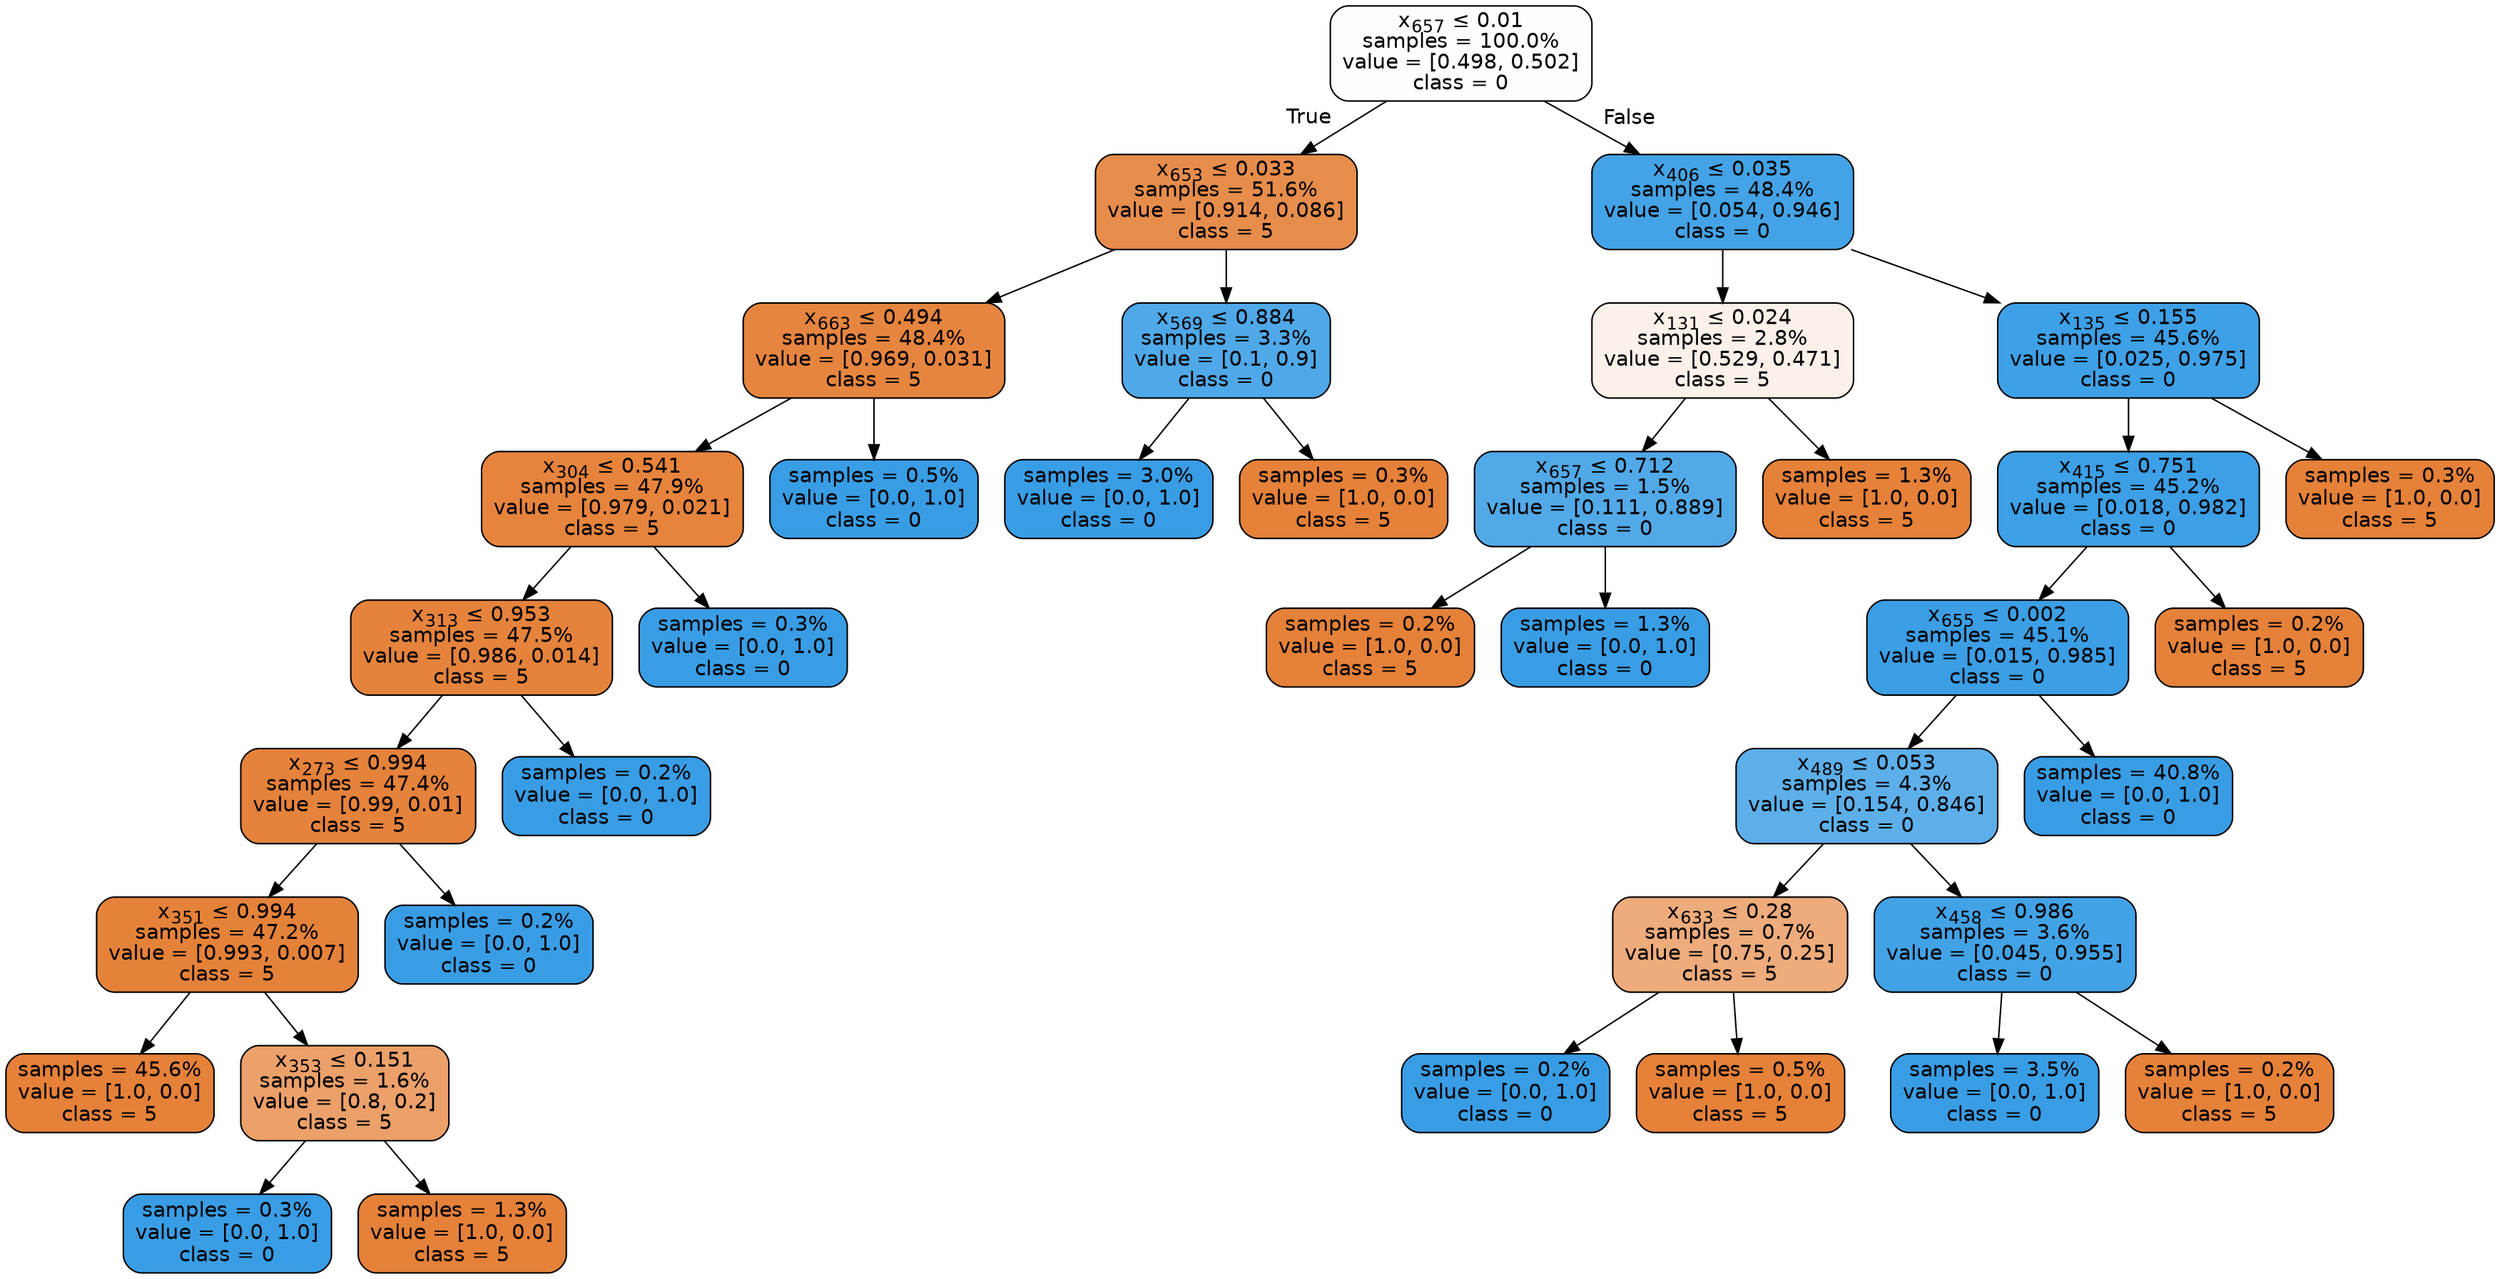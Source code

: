 digraph Tree {
node [shape=box, style="filled, rounded", color="black", fontname="helvetica"] ;
edge [fontname="helvetica"] ;
0 [label=<x<SUB>657</SUB> &le; 0.01<br/>samples = 100.0%<br/>value = [0.498, 0.502]<br/>class = 0>, fillcolor="#fefeff"] ;
1 [label=<x<SUB>653</SUB> &le; 0.033<br/>samples = 51.6%<br/>value = [0.914, 0.086]<br/>class = 5>, fillcolor="#e78d4c"] ;
0 -> 1 [labeldistance=2.5, labelangle=45, headlabel="True"] ;
2 [label=<x<SUB>663</SUB> &le; 0.494<br/>samples = 48.4%<br/>value = [0.969, 0.031]<br/>class = 5>, fillcolor="#e6853f"] ;
1 -> 2 ;
3 [label=<x<SUB>304</SUB> &le; 0.541<br/>samples = 47.9%<br/>value = [0.979, 0.021]<br/>class = 5>, fillcolor="#e6843d"] ;
2 -> 3 ;
4 [label=<x<SUB>313</SUB> &le; 0.953<br/>samples = 47.5%<br/>value = [0.986, 0.014]<br/>class = 5>, fillcolor="#e5833c"] ;
3 -> 4 ;
5 [label=<x<SUB>273</SUB> &le; 0.994<br/>samples = 47.4%<br/>value = [0.99, 0.01]<br/>class = 5>, fillcolor="#e5823b"] ;
4 -> 5 ;
6 [label=<x<SUB>351</SUB> &le; 0.994<br/>samples = 47.2%<br/>value = [0.993, 0.007]<br/>class = 5>, fillcolor="#e5823a"] ;
5 -> 6 ;
7 [label=<samples = 45.6%<br/>value = [1.0, 0.0]<br/>class = 5>, fillcolor="#e58139"] ;
6 -> 7 ;
8 [label=<x<SUB>353</SUB> &le; 0.151<br/>samples = 1.6%<br/>value = [0.8, 0.2]<br/>class = 5>, fillcolor="#eca06a"] ;
6 -> 8 ;
9 [label=<samples = 0.3%<br/>value = [0.0, 1.0]<br/>class = 0>, fillcolor="#399de5"] ;
8 -> 9 ;
10 [label=<samples = 1.3%<br/>value = [1.0, 0.0]<br/>class = 5>, fillcolor="#e58139"] ;
8 -> 10 ;
11 [label=<samples = 0.2%<br/>value = [0.0, 1.0]<br/>class = 0>, fillcolor="#399de5"] ;
5 -> 11 ;
12 [label=<samples = 0.2%<br/>value = [0.0, 1.0]<br/>class = 0>, fillcolor="#399de5"] ;
4 -> 12 ;
13 [label=<samples = 0.3%<br/>value = [0.0, 1.0]<br/>class = 0>, fillcolor="#399de5"] ;
3 -> 13 ;
14 [label=<samples = 0.5%<br/>value = [0.0, 1.0]<br/>class = 0>, fillcolor="#399de5"] ;
2 -> 14 ;
15 [label=<x<SUB>569</SUB> &le; 0.884<br/>samples = 3.3%<br/>value = [0.1, 0.9]<br/>class = 0>, fillcolor="#4fa8e8"] ;
1 -> 15 ;
16 [label=<samples = 3.0%<br/>value = [0.0, 1.0]<br/>class = 0>, fillcolor="#399de5"] ;
15 -> 16 ;
17 [label=<samples = 0.3%<br/>value = [1.0, 0.0]<br/>class = 5>, fillcolor="#e58139"] ;
15 -> 17 ;
18 [label=<x<SUB>406</SUB> &le; 0.035<br/>samples = 48.4%<br/>value = [0.054, 0.946]<br/>class = 0>, fillcolor="#44a3e6"] ;
0 -> 18 [labeldistance=2.5, labelangle=-45, headlabel="False"] ;
19 [label=<x<SUB>131</SUB> &le; 0.024<br/>samples = 2.8%<br/>value = [0.529, 0.471]<br/>class = 5>, fillcolor="#fcf1e9"] ;
18 -> 19 ;
20 [label=<x<SUB>657</SUB> &le; 0.712<br/>samples = 1.5%<br/>value = [0.111, 0.889]<br/>class = 0>, fillcolor="#52a9e8"] ;
19 -> 20 ;
21 [label=<samples = 0.2%<br/>value = [1.0, 0.0]<br/>class = 5>, fillcolor="#e58139"] ;
20 -> 21 ;
22 [label=<samples = 1.3%<br/>value = [0.0, 1.0]<br/>class = 0>, fillcolor="#399de5"] ;
20 -> 22 ;
23 [label=<samples = 1.3%<br/>value = [1.0, 0.0]<br/>class = 5>, fillcolor="#e58139"] ;
19 -> 23 ;
24 [label=<x<SUB>135</SUB> &le; 0.155<br/>samples = 45.6%<br/>value = [0.025, 0.975]<br/>class = 0>, fillcolor="#3ea0e6"] ;
18 -> 24 ;
25 [label=<x<SUB>415</SUB> &le; 0.751<br/>samples = 45.2%<br/>value = [0.018, 0.982]<br/>class = 0>, fillcolor="#3d9fe5"] ;
24 -> 25 ;
26 [label=<x<SUB>655</SUB> &le; 0.002<br/>samples = 45.1%<br/>value = [0.015, 0.985]<br/>class = 0>, fillcolor="#3c9ee5"] ;
25 -> 26 ;
27 [label=<x<SUB>489</SUB> &le; 0.053<br/>samples = 4.3%<br/>value = [0.154, 0.846]<br/>class = 0>, fillcolor="#5dafea"] ;
26 -> 27 ;
28 [label=<x<SUB>633</SUB> &le; 0.28<br/>samples = 0.7%<br/>value = [0.75, 0.25]<br/>class = 5>, fillcolor="#eeab7b"] ;
27 -> 28 ;
29 [label=<samples = 0.2%<br/>value = [0.0, 1.0]<br/>class = 0>, fillcolor="#399de5"] ;
28 -> 29 ;
30 [label=<samples = 0.5%<br/>value = [1.0, 0.0]<br/>class = 5>, fillcolor="#e58139"] ;
28 -> 30 ;
31 [label=<x<SUB>458</SUB> &le; 0.986<br/>samples = 3.6%<br/>value = [0.045, 0.955]<br/>class = 0>, fillcolor="#42a2e6"] ;
27 -> 31 ;
32 [label=<samples = 3.5%<br/>value = [0.0, 1.0]<br/>class = 0>, fillcolor="#399de5"] ;
31 -> 32 ;
33 [label=<samples = 0.2%<br/>value = [1.0, 0.0]<br/>class = 5>, fillcolor="#e58139"] ;
31 -> 33 ;
34 [label=<samples = 40.8%<br/>value = [0.0, 1.0]<br/>class = 0>, fillcolor="#399de5"] ;
26 -> 34 ;
35 [label=<samples = 0.2%<br/>value = [1.0, 0.0]<br/>class = 5>, fillcolor="#e58139"] ;
25 -> 35 ;
36 [label=<samples = 0.3%<br/>value = [1.0, 0.0]<br/>class = 5>, fillcolor="#e58139"] ;
24 -> 36 ;
}